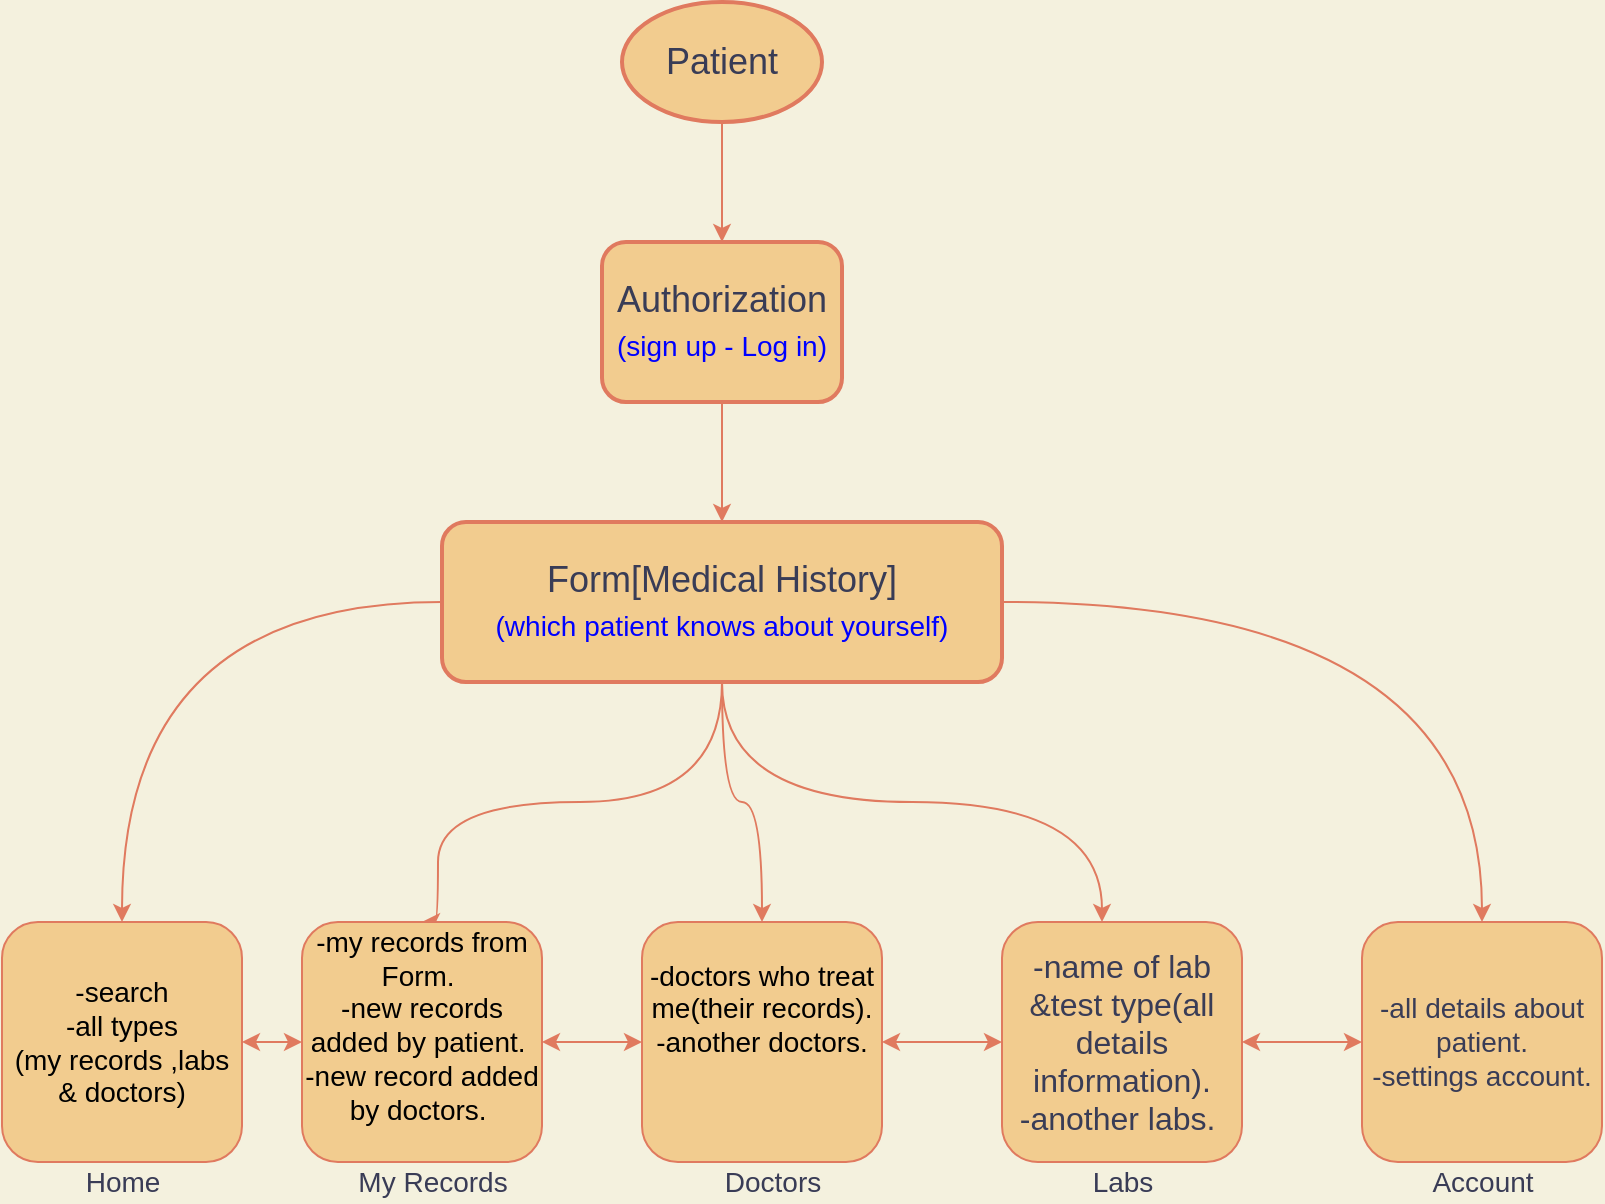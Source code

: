 <mxfile version="17.4.0" type="github">
  <diagram id="vlAii4I7Y5Wc1jHLwEcg" name="Page-1">
    <mxGraphModel dx="1038" dy="539" grid="1" gridSize="10" guides="1" tooltips="1" connect="1" arrows="1" fold="1" page="1" pageScale="1" pageWidth="850" pageHeight="1100" background="#F4F1DE" math="0" shadow="0">
      <root>
        <mxCell id="0" />
        <mxCell id="1" parent="0" />
        <mxCell id="BECUMgBwvwlhwIF-F8DX-4" value="" style="edgeStyle=orthogonalEdgeStyle;rounded=1;orthogonalLoop=1;jettySize=auto;html=1;fontSize=18;labelBackgroundColor=#F4F1DE;strokeColor=#E07A5F;fontColor=#393C56;curved=1;" parent="1" source="BECUMgBwvwlhwIF-F8DX-2" target="BECUMgBwvwlhwIF-F8DX-3" edge="1">
          <mxGeometry relative="1" as="geometry" />
        </mxCell>
        <mxCell id="BECUMgBwvwlhwIF-F8DX-2" value="Patient" style="strokeWidth=2;html=1;shape=mxgraph.flowchart.start_1;whiteSpace=wrap;fontSize=18;rounded=1;fillColor=#F2CC8F;strokeColor=#E07A5F;fontColor=#393C56;" parent="1" vertex="1">
          <mxGeometry x="350" y="20" width="100" height="60" as="geometry" />
        </mxCell>
        <mxCell id="BECUMgBwvwlhwIF-F8DX-6" value="" style="edgeStyle=orthogonalEdgeStyle;rounded=1;orthogonalLoop=1;jettySize=auto;html=1;fontSize=13;fontColor=#393C56;labelBackgroundColor=#F4F1DE;strokeColor=#E07A5F;curved=1;" parent="1" source="BECUMgBwvwlhwIF-F8DX-3" target="BECUMgBwvwlhwIF-F8DX-5" edge="1">
          <mxGeometry relative="1" as="geometry" />
        </mxCell>
        <mxCell id="BECUMgBwvwlhwIF-F8DX-3" value="Authorization&lt;br&gt;&lt;font style=&quot;font-size: 14px&quot; color=&quot;#0000ff&quot;&gt;(sign up -&amp;nbsp;Log in)&lt;/font&gt;" style="rounded=1;whiteSpace=wrap;html=1;fontSize=18;strokeWidth=2;fillColor=#F2CC8F;strokeColor=#E07A5F;fontColor=#393C56;" parent="1" vertex="1">
          <mxGeometry x="340" y="140" width="120" height="80" as="geometry" />
        </mxCell>
        <mxCell id="BECUMgBwvwlhwIF-F8DX-8" value="" style="edgeStyle=orthogonalEdgeStyle;rounded=1;orthogonalLoop=1;jettySize=auto;html=1;fontSize=14;fontColor=#393C56;labelBackgroundColor=#F4F1DE;strokeColor=#E07A5F;curved=1;" parent="1" source="BECUMgBwvwlhwIF-F8DX-5" target="BECUMgBwvwlhwIF-F8DX-9" edge="1">
          <mxGeometry relative="1" as="geometry">
            <mxPoint x="400" y="440" as="targetPoint" />
          </mxGeometry>
        </mxCell>
        <mxCell id="BECUMgBwvwlhwIF-F8DX-19" style="edgeStyle=orthogonalEdgeStyle;rounded=1;orthogonalLoop=1;jettySize=auto;html=1;entryX=0.5;entryY=0;entryDx=0;entryDy=0;fontSize=14;fontColor=#393C56;labelBackgroundColor=#F4F1DE;strokeColor=#E07A5F;curved=1;" parent="1" source="BECUMgBwvwlhwIF-F8DX-5" target="BECUMgBwvwlhwIF-F8DX-10" edge="1">
          <mxGeometry relative="1" as="geometry">
            <Array as="points">
              <mxPoint x="400" y="420" />
              <mxPoint x="258" y="420" />
            </Array>
          </mxGeometry>
        </mxCell>
        <mxCell id="BECUMgBwvwlhwIF-F8DX-22" style="edgeStyle=orthogonalEdgeStyle;rounded=1;orthogonalLoop=1;jettySize=auto;html=1;fontSize=14;fontColor=#393C56;labelBackgroundColor=#F4F1DE;strokeColor=#E07A5F;curved=1;" parent="1" source="BECUMgBwvwlhwIF-F8DX-5" target="BECUMgBwvwlhwIF-F8DX-21" edge="1">
          <mxGeometry relative="1" as="geometry" />
        </mxCell>
        <mxCell id="BECUMgBwvwlhwIF-F8DX-25" value="" style="edgeStyle=orthogonalEdgeStyle;rounded=1;orthogonalLoop=1;jettySize=auto;html=1;fontSize=14;fontColor=#393C56;labelBackgroundColor=#F4F1DE;strokeColor=#E07A5F;curved=1;" parent="1" source="BECUMgBwvwlhwIF-F8DX-5" edge="1">
          <mxGeometry relative="1" as="geometry">
            <mxPoint x="590" y="480" as="targetPoint" />
            <Array as="points">
              <mxPoint x="400" y="420" />
              <mxPoint x="590" y="420" />
            </Array>
          </mxGeometry>
        </mxCell>
        <mxCell id="BECUMgBwvwlhwIF-F8DX-36" style="edgeStyle=orthogonalEdgeStyle;rounded=1;orthogonalLoop=1;jettySize=auto;html=1;fontSize=14;fontColor=#393C56;labelBackgroundColor=#F4F1DE;strokeColor=#E07A5F;curved=1;" parent="1" source="BECUMgBwvwlhwIF-F8DX-5" target="BECUMgBwvwlhwIF-F8DX-17" edge="1">
          <mxGeometry relative="1" as="geometry" />
        </mxCell>
        <mxCell id="BECUMgBwvwlhwIF-F8DX-5" value="Form[Medical History]&lt;br&gt;&lt;font style=&quot;font-size: 14px&quot; color=&quot;#0000ff&quot;&gt;(which patient knows about yourself)&lt;/font&gt;" style="whiteSpace=wrap;html=1;fontSize=18;rounded=1;strokeWidth=2;fillColor=#F2CC8F;strokeColor=#E07A5F;fontColor=#393C56;" parent="1" vertex="1">
          <mxGeometry x="260" y="280" width="280" height="80" as="geometry" />
        </mxCell>
        <mxCell id="BECUMgBwvwlhwIF-F8DX-9" value="&lt;font color=&quot;#000000&quot;&gt;-search&lt;br&gt;-all types&lt;br&gt;(my records ,labs &amp;amp; doctors)&lt;br&gt;&lt;/font&gt;" style="whiteSpace=wrap;html=1;aspect=fixed;fontSize=14;fontColor=#393C56;rounded=1;fillColor=#F2CC8F;strokeColor=#E07A5F;" parent="1" vertex="1">
          <mxGeometry x="40" y="480" width="120" height="120" as="geometry" />
        </mxCell>
        <mxCell id="BECUMgBwvwlhwIF-F8DX-10" value="&lt;font color=&quot;#000000&quot;&gt;-my records from Form.&amp;nbsp;&lt;br&gt;-new records added by patient.&amp;nbsp;&lt;br&gt;-new record added by doctors.&amp;nbsp;&lt;br&gt;&amp;nbsp;&lt;/font&gt;" style="whiteSpace=wrap;html=1;aspect=fixed;fontSize=14;fontColor=#393C56;rounded=1;fillColor=#F2CC8F;strokeColor=#E07A5F;" parent="1" vertex="1">
          <mxGeometry x="190" y="480" width="120" height="120" as="geometry" />
        </mxCell>
        <mxCell id="BECUMgBwvwlhwIF-F8DX-11" value="" style="endArrow=classic;startArrow=classic;html=1;rounded=1;fontSize=14;fontColor=#393C56;labelBackgroundColor=#F4F1DE;strokeColor=#E07A5F;curved=1;" parent="1" source="BECUMgBwvwlhwIF-F8DX-9" target="BECUMgBwvwlhwIF-F8DX-10" edge="1">
          <mxGeometry width="50" height="50" relative="1" as="geometry">
            <mxPoint x="420" y="430" as="sourcePoint" />
            <mxPoint x="470" y="380" as="targetPoint" />
            <Array as="points" />
          </mxGeometry>
        </mxCell>
        <mxCell id="BECUMgBwvwlhwIF-F8DX-17" value="&lt;font color=&quot;#000000&quot;&gt;-doctors who treat me(their records).&lt;br&gt;-another doctors.&lt;br&gt;&lt;br&gt;&lt;br&gt;&lt;/font&gt;" style="whiteSpace=wrap;html=1;aspect=fixed;fontSize=14;fontColor=#393C56;rounded=1;fillColor=#F2CC8F;strokeColor=#E07A5F;" parent="1" vertex="1">
          <mxGeometry x="360" y="480" width="120" height="120" as="geometry" />
        </mxCell>
        <mxCell id="BECUMgBwvwlhwIF-F8DX-21" value="-all details about patient.&lt;br&gt;-settings account.&lt;br&gt;" style="whiteSpace=wrap;html=1;aspect=fixed;fontSize=14;fontColor=#393C56;rounded=1;fillColor=#F2CC8F;strokeColor=#E07A5F;" parent="1" vertex="1">
          <mxGeometry x="720" y="480" width="120" height="120" as="geometry" />
        </mxCell>
        <mxCell id="BECUMgBwvwlhwIF-F8DX-26" value="Home" style="text;html=1;align=center;verticalAlign=middle;resizable=0;points=[];autosize=1;strokeColor=none;fillColor=none;fontSize=14;fontColor=#393C56;rounded=1;" parent="1" vertex="1">
          <mxGeometry x="75" y="600" width="50" height="20" as="geometry" />
        </mxCell>
        <mxCell id="BECUMgBwvwlhwIF-F8DX-27" value="My Records" style="text;html=1;align=center;verticalAlign=middle;resizable=0;points=[];autosize=1;strokeColor=none;fillColor=none;fontSize=14;fontColor=#393C56;rounded=1;" parent="1" vertex="1">
          <mxGeometry x="210" y="600" width="90" height="20" as="geometry" />
        </mxCell>
        <mxCell id="BECUMgBwvwlhwIF-F8DX-28" value="Doctors" style="text;html=1;align=center;verticalAlign=middle;resizable=0;points=[];autosize=1;strokeColor=none;fillColor=none;fontSize=14;fontColor=#393C56;rounded=1;" parent="1" vertex="1">
          <mxGeometry x="395" y="600" width="60" height="20" as="geometry" />
        </mxCell>
        <mxCell id="BECUMgBwvwlhwIF-F8DX-29" value="Labs" style="text;html=1;align=center;verticalAlign=middle;resizable=0;points=[];autosize=1;strokeColor=none;fillColor=none;fontSize=14;fontColor=#393C56;rounded=1;" parent="1" vertex="1">
          <mxGeometry x="575" y="600" width="50" height="20" as="geometry" />
        </mxCell>
        <mxCell id="BECUMgBwvwlhwIF-F8DX-30" value="Account" style="text;html=1;align=center;verticalAlign=middle;resizable=0;points=[];autosize=1;strokeColor=none;fillColor=none;fontSize=14;fontColor=#393C56;rounded=1;" parent="1" vertex="1">
          <mxGeometry x="745" y="600" width="70" height="20" as="geometry" />
        </mxCell>
        <mxCell id="BECUMgBwvwlhwIF-F8DX-31" value="" style="endArrow=classic;startArrow=classic;html=1;rounded=1;fontSize=14;fontColor=#393C56;exitX=1;exitY=0.5;exitDx=0;exitDy=0;entryX=0;entryY=0.5;entryDx=0;entryDy=0;labelBackgroundColor=#F4F1DE;strokeColor=#E07A5F;curved=1;" parent="1" source="BECUMgBwvwlhwIF-F8DX-10" target="BECUMgBwvwlhwIF-F8DX-17" edge="1">
          <mxGeometry width="50" height="50" relative="1" as="geometry">
            <mxPoint x="420" y="520" as="sourcePoint" />
            <mxPoint x="470" y="470" as="targetPoint" />
          </mxGeometry>
        </mxCell>
        <mxCell id="BECUMgBwvwlhwIF-F8DX-32" value="" style="endArrow=classic;startArrow=classic;html=1;rounded=1;fontSize=14;fontColor=#393C56;exitX=1;exitY=0.5;exitDx=0;exitDy=0;entryX=0;entryY=0.5;entryDx=0;entryDy=0;entryPerimeter=0;labelBackgroundColor=#F4F1DE;strokeColor=#E07A5F;curved=1;" parent="1" source="BECUMgBwvwlhwIF-F8DX-17" target="BECUMgBwvwlhwIF-F8DX-37" edge="1">
          <mxGeometry width="50" height="50" relative="1" as="geometry">
            <mxPoint x="320" y="530" as="sourcePoint" />
            <mxPoint x="530" y="540" as="targetPoint" />
          </mxGeometry>
        </mxCell>
        <mxCell id="BECUMgBwvwlhwIF-F8DX-37" value="&lt;font style=&quot;font-size: 16px&quot;&gt;-name of lab &amp;amp;test type(all details information).&lt;br&gt;-another labs.&amp;nbsp;&lt;/font&gt;" style="whiteSpace=wrap;html=1;aspect=fixed;fontSize=14;fontColor=#393C56;rounded=1;fillColor=#F2CC8F;strokeColor=#E07A5F;" parent="1" vertex="1">
          <mxGeometry x="540" y="480" width="120" height="120" as="geometry" />
        </mxCell>
        <mxCell id="BECUMgBwvwlhwIF-F8DX-39" value="" style="endArrow=classic;startArrow=classic;html=1;rounded=1;fontSize=16;fontColor=#393C56;entryX=0;entryY=0.5;entryDx=0;entryDy=0;exitX=1;exitY=0.5;exitDx=0;exitDy=0;labelBackgroundColor=#F4F1DE;strokeColor=#E07A5F;curved=1;" parent="1" source="BECUMgBwvwlhwIF-F8DX-37" target="BECUMgBwvwlhwIF-F8DX-21" edge="1">
          <mxGeometry width="50" height="50" relative="1" as="geometry">
            <mxPoint x="420" y="510" as="sourcePoint" />
            <mxPoint x="470" y="460" as="targetPoint" />
          </mxGeometry>
        </mxCell>
      </root>
    </mxGraphModel>
  </diagram>
</mxfile>
